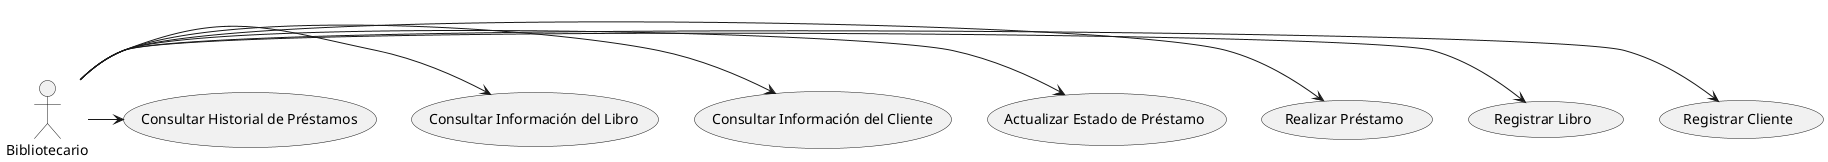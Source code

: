 @startuml Diagrama_Casos

actor Bibliotecario

Bibliotecario -> (Registrar Cliente)
Bibliotecario -> (Registrar Libro)
Bibliotecario -> (Realizar Préstamo)
Bibliotecario -> (Actualizar Estado de Préstamo)
Bibliotecario -> (Consultar Información del Cliente)
Bibliotecario -> (Consultar Información del Libro)
Bibliotecario -> (Consultar Historial de Préstamos)

@enduml
